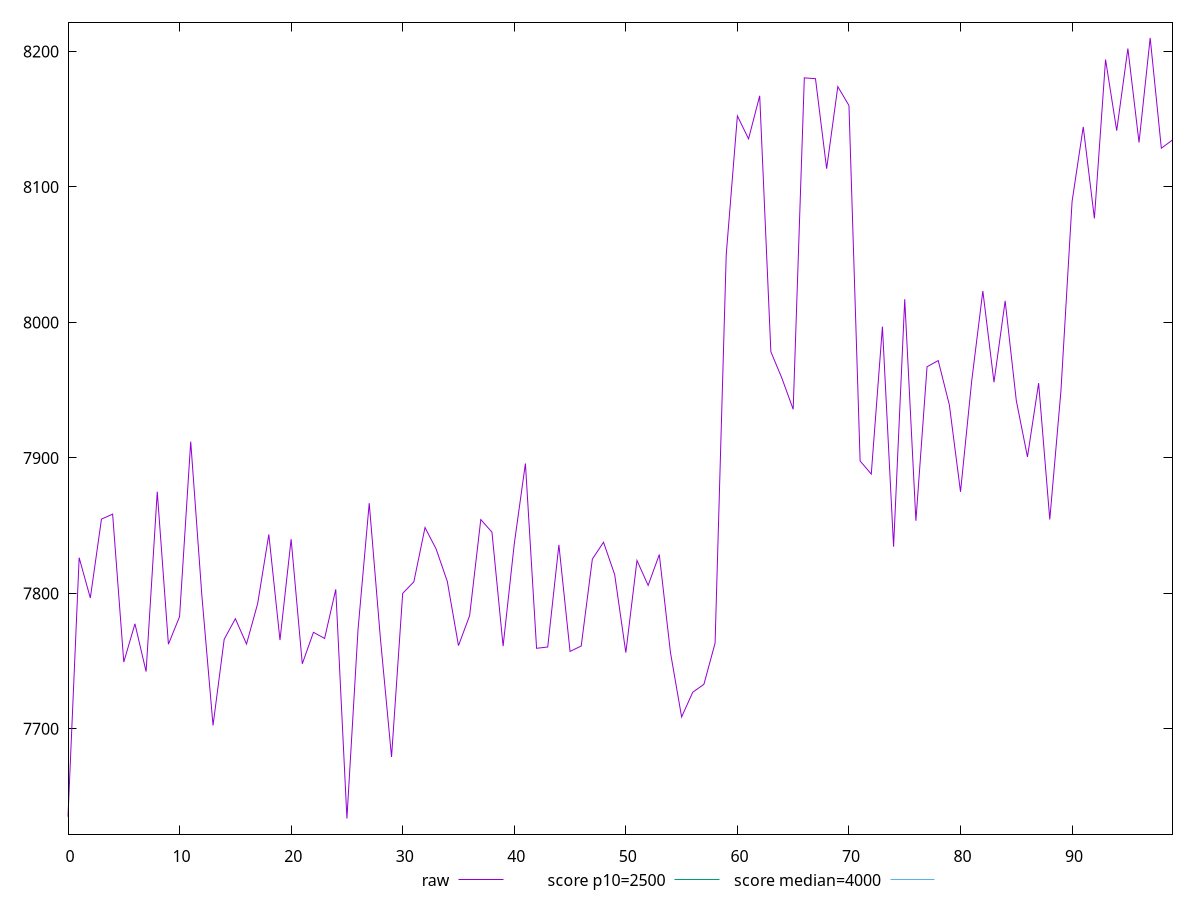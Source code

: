 reset

$raw <<EOF
0 7635.186100000001
1 7826.356499999999
2 7796.6235
3 7854.846950000001
4 7858.519750000001
5 7749.312999999998
6 7777.5594
7 7742.281999999998
8 7875.0549999999985
9 7762.471000000001
10 7782.834999999999
11 7912.0409500000005
12 7798.264649999999
13 7702.533000000001
14 7766.159550000001
15 7781.299499999997
16 7762.631000000001
17 7792.478500000001
18 7843.488149999999
19 7765.565
20 7840.010599999998
21 7748.021199999998
22 7771.276199999998
23 7766.776849999999
24 7802.948999999999
25 7633.8285
26 7773.7161
27 7866.590949999998
28 7766.970499999999
29 7679.2840000000015
30 7800.059500000002
31 7808.5405
32 7848.617900000003
33 7832.6983
34 7808.787000000002
35 7761.442850000002
36 7783.630500000001
37 7854.514500000001
38 7845.185950000001
39 7761.057399999999
40 7836.540500000001
41 7895.889950000001
42 7759.471249999999
43 7760.434400000001
44 7835.8421
45 7757.179000000002
46 7761.171
47 7825.354800000002
48 7837.756500000001
49 7813.881449999999
50 7756.27965
51 7824.2836000000025
52 7805.9259999999995
53 7828.659100000001
54 7756.3915
55 7708.808999999999
56 7727.052500000001
57 7732.922500000001
58 7763.31285
59 8050.050999999998
60 8152.462249999999
61 8135.520499999998
62 8167.327799999999
63 7978.386999999999
64 7958.62
65 7935.880749999998
66 8180.54195
67 8179.929899999998
68 8113.479999999999
69 8174.0577
70 8160.1468
71 7897.746000000001
72 7888.091
73 7996.920499999998
74 7834.481
75 8017.141499999999
76 7853.6155
77 7967.3115499999985
78 7971.873349999997
79 7939.067650000003
80 7874.997299999999
81 7956.633000000001
82 8023.2256
83 7955.896150000001
84 8015.917199999999
85 7942.303500000001
86 7900.751999999999
87 7955.193099999999
88 7854.565500000001
89 7949.3899999999985
90 8089.3049999999985
91 8144.357000000002
92 8076.7735
93 8194.030150000002
94 8141.586149999999
95 8202.203
96 8132.844500000001
97 8210.0304
98 8128.638050000002
99 8134.6693
EOF

set key outside below
set xrange [0:99]
set yrange [7622.304462:8221.554438]
set trange [7622.304462:8221.554438]
set terminal svg size 640, 500 enhanced background rgb 'white'
set output "report_00018_2021-02-10T15-25-16.877Z/largest-contentful-paint/samples/pages+cached+noadtech/raw/values.svg"

plot $raw title "raw" with line, \
     2500 title "score p10=2500", \
     4000 title "score median=4000"

reset
